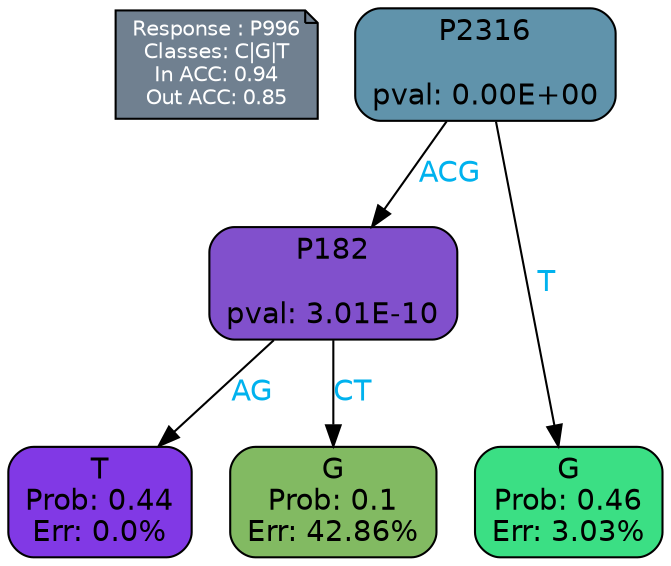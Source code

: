 digraph Tree {
node [shape=box, style="filled, rounded", color="black", fontname=helvetica] ;
graph [ranksep=equally, splines=polylines, bgcolor=transparent, dpi=600] ;
edge [fontname=helvetica] ;
LEGEND [label="Response : P996
Classes: C|G|T
In ACC: 0.94
Out ACC: 0.85
",shape=note,align=left,style=filled,fillcolor="slategray",fontcolor="white",fontsize=10];1 [label="P2316

pval: 0.00E+00", fillcolor="#6093ab"] ;
2 [label="P182

pval: 3.01E-10", fillcolor="#8150cc"] ;
3 [label="T
Prob: 0.44
Err: 0.0%", fillcolor="#8139e5"] ;
4 [label="G
Prob: 0.1
Err: 42.86%", fillcolor="#82ba62"] ;
5 [label="G
Prob: 0.46
Err: 3.03%", fillcolor="#3bdf84"] ;
1 -> 2 [label="ACG",fontcolor=deepskyblue2] ;
1 -> 5 [label="T",fontcolor=deepskyblue2] ;
2 -> 3 [label="AG",fontcolor=deepskyblue2] ;
2 -> 4 [label="CT",fontcolor=deepskyblue2] ;
{rank = same; 3;4;5;}{rank = same; LEGEND;1;}}
